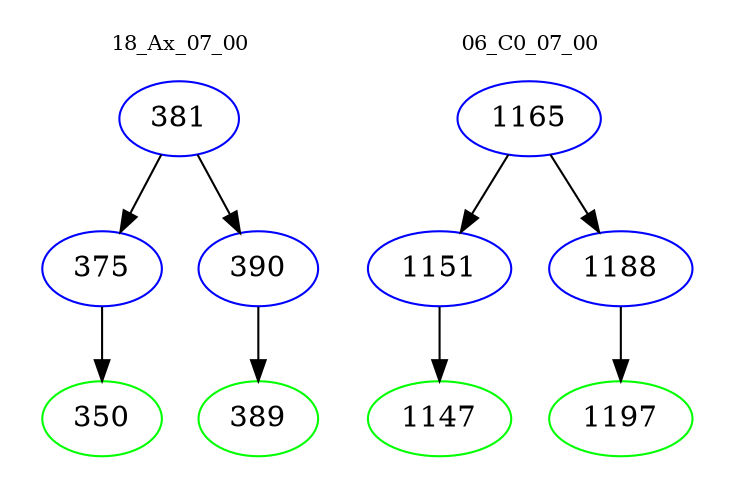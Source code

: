 digraph{
subgraph cluster_0 {
color = white
label = "18_Ax_07_00";
fontsize=10;
T0_381 [label="381", color="blue"]
T0_381 -> T0_375 [color="black"]
T0_375 [label="375", color="blue"]
T0_375 -> T0_350 [color="black"]
T0_350 [label="350", color="green"]
T0_381 -> T0_390 [color="black"]
T0_390 [label="390", color="blue"]
T0_390 -> T0_389 [color="black"]
T0_389 [label="389", color="green"]
}
subgraph cluster_1 {
color = white
label = "06_C0_07_00";
fontsize=10;
T1_1165 [label="1165", color="blue"]
T1_1165 -> T1_1151 [color="black"]
T1_1151 [label="1151", color="blue"]
T1_1151 -> T1_1147 [color="black"]
T1_1147 [label="1147", color="green"]
T1_1165 -> T1_1188 [color="black"]
T1_1188 [label="1188", color="blue"]
T1_1188 -> T1_1197 [color="black"]
T1_1197 [label="1197", color="green"]
}
}
